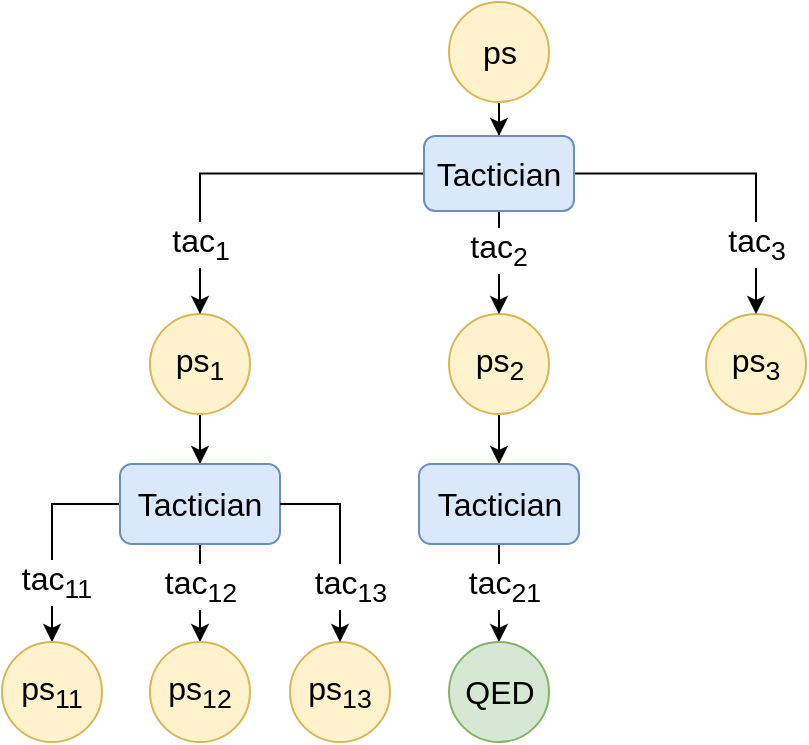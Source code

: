 <mxfile version="27.2.0">
  <diagram name="Page-1" id="TVgFUilD2srGh-VepdHf">
    <mxGraphModel dx="938" dy="523" grid="1" gridSize="10" guides="1" tooltips="1" connect="1" arrows="1" fold="1" page="1" pageScale="1" pageWidth="827" pageHeight="1169" math="0" shadow="0">
      <root>
        <mxCell id="0" />
        <mxCell id="1" parent="0" />
        <mxCell id="p7lO5OYJ3wlESnmV-40V-10" style="edgeStyle=orthogonalEdgeStyle;rounded=0;orthogonalLoop=1;jettySize=auto;html=1;entryX=0.5;entryY=0;entryDx=0;entryDy=0;" parent="1" source="p7lO5OYJ3wlESnmV-40V-1" target="p7lO5OYJ3wlESnmV-40V-9" edge="1">
          <mxGeometry relative="1" as="geometry" />
        </mxCell>
        <mxCell id="p7lO5OYJ3wlESnmV-40V-1" value="&lt;font style=&quot;font-size: 16px;&quot;&gt;ps&lt;/font&gt;" style="ellipse;whiteSpace=wrap;html=1;aspect=fixed;fillColor=#fff2cc;strokeColor=#d6b656;" parent="1" vertex="1">
          <mxGeometry x="259.5" y="9" width="50" height="50" as="geometry" />
        </mxCell>
        <mxCell id="0Ud-b7ITfNYMbjHYwRo5-2" style="edgeStyle=orthogonalEdgeStyle;rounded=0;orthogonalLoop=1;jettySize=auto;html=1;entryX=0.5;entryY=0;entryDx=0;entryDy=0;" parent="1" source="p7lO5OYJ3wlESnmV-40V-2" target="0Ud-b7ITfNYMbjHYwRo5-1" edge="1">
          <mxGeometry relative="1" as="geometry" />
        </mxCell>
        <mxCell id="p7lO5OYJ3wlESnmV-40V-2" value="&lt;font style=&quot;font-size: 16px;&quot;&gt;ps&lt;sub&gt;1&lt;/sub&gt;&lt;/font&gt;" style="ellipse;whiteSpace=wrap;html=1;aspect=fixed;fillColor=#fff2cc;strokeColor=#d6b656;" parent="1" vertex="1">
          <mxGeometry x="110" y="165" width="50" height="50" as="geometry" />
        </mxCell>
        <mxCell id="0Ud-b7ITfNYMbjHYwRo5-4" style="edgeStyle=orthogonalEdgeStyle;rounded=0;orthogonalLoop=1;jettySize=auto;html=1;entryX=0.5;entryY=0;entryDx=0;entryDy=0;" parent="1" source="p7lO5OYJ3wlESnmV-40V-4" target="0Ud-b7ITfNYMbjHYwRo5-3" edge="1">
          <mxGeometry relative="1" as="geometry" />
        </mxCell>
        <mxCell id="p7lO5OYJ3wlESnmV-40V-4" value="&lt;font style=&quot;font-size: 16px;&quot;&gt;ps&lt;sub&gt;2&lt;/sub&gt;&lt;/font&gt;" style="ellipse;whiteSpace=wrap;html=1;aspect=fixed;fillColor=#fff2cc;strokeColor=#d6b656;" parent="1" vertex="1">
          <mxGeometry x="259.5" y="165" width="50" height="50" as="geometry" />
        </mxCell>
        <mxCell id="p7lO5OYJ3wlESnmV-40V-7" value="&lt;font style=&quot;font-size: 16px;&quot;&gt;ps&lt;sub&gt;3&lt;/sub&gt;&lt;/font&gt;" style="ellipse;whiteSpace=wrap;html=1;aspect=fixed;fillColor=#fff2cc;strokeColor=#d6b656;" parent="1" vertex="1">
          <mxGeometry x="388" y="165" width="50" height="50" as="geometry" />
        </mxCell>
        <mxCell id="p7lO5OYJ3wlESnmV-40V-11" style="edgeStyle=orthogonalEdgeStyle;rounded=0;orthogonalLoop=1;jettySize=auto;html=1;entryX=0.5;entryY=0;entryDx=0;entryDy=0;" parent="1" source="p7lO5OYJ3wlESnmV-40V-9" target="p7lO5OYJ3wlESnmV-40V-2" edge="1">
          <mxGeometry relative="1" as="geometry" />
        </mxCell>
        <mxCell id="p7lO5OYJ3wlESnmV-40V-12" style="edgeStyle=orthogonalEdgeStyle;rounded=0;orthogonalLoop=1;jettySize=auto;html=1;entryX=0.5;entryY=0;entryDx=0;entryDy=0;" parent="1" source="p7lO5OYJ3wlESnmV-40V-9" target="p7lO5OYJ3wlESnmV-40V-4" edge="1">
          <mxGeometry relative="1" as="geometry" />
        </mxCell>
        <mxCell id="aG5opZiv_QzteZxA0G49-4" value="tac&lt;sub&gt;2&lt;/sub&gt;" style="edgeLabel;html=1;align=center;verticalAlign=middle;resizable=0;points=[];fontSize=16;" vertex="1" connectable="0" parent="p7lO5OYJ3wlESnmV-40V-12">
          <mxGeometry x="-0.261" y="-1" relative="1" as="geometry">
            <mxPoint as="offset" />
          </mxGeometry>
        </mxCell>
        <mxCell id="p7lO5OYJ3wlESnmV-40V-13" style="edgeStyle=orthogonalEdgeStyle;rounded=0;orthogonalLoop=1;jettySize=auto;html=1;exitX=1;exitY=0.5;exitDx=0;exitDy=0;entryX=0.5;entryY=0;entryDx=0;entryDy=0;" parent="1" source="p7lO5OYJ3wlESnmV-40V-9" target="p7lO5OYJ3wlESnmV-40V-7" edge="1">
          <mxGeometry relative="1" as="geometry" />
        </mxCell>
        <mxCell id="aG5opZiv_QzteZxA0G49-5" value="&lt;font style=&quot;font-size: 16px;&quot;&gt;tac&lt;sub style=&quot;&quot;&gt;3&lt;/sub&gt;&lt;/font&gt;" style="edgeLabel;html=1;align=center;verticalAlign=middle;resizable=0;points=[];" vertex="1" connectable="0" parent="p7lO5OYJ3wlESnmV-40V-13">
          <mxGeometry x="0.351" y="-2" relative="1" as="geometry">
            <mxPoint x="2" y="17" as="offset" />
          </mxGeometry>
        </mxCell>
        <mxCell id="p7lO5OYJ3wlESnmV-40V-9" value="&lt;font style=&quot;font-size: 16px;&quot;&gt;Tactician&lt;/font&gt;" style="rounded=1;whiteSpace=wrap;html=1;fillColor=#dae8fc;strokeColor=#6c8ebf;" parent="1" vertex="1">
          <mxGeometry x="247" y="76" width="75" height="37.5" as="geometry" />
        </mxCell>
        <mxCell id="0Ud-b7ITfNYMbjHYwRo5-9" style="edgeStyle=orthogonalEdgeStyle;rounded=0;orthogonalLoop=1;jettySize=auto;html=1;" parent="1" source="0Ud-b7ITfNYMbjHYwRo5-1" target="0Ud-b7ITfNYMbjHYwRo5-7" edge="1">
          <mxGeometry relative="1" as="geometry" />
        </mxCell>
        <mxCell id="0Ud-b7ITfNYMbjHYwRo5-10" style="edgeStyle=orthogonalEdgeStyle;rounded=0;orthogonalLoop=1;jettySize=auto;html=1;" parent="1" source="0Ud-b7ITfNYMbjHYwRo5-1" target="0Ud-b7ITfNYMbjHYwRo5-5" edge="1">
          <mxGeometry relative="1" as="geometry" />
        </mxCell>
        <mxCell id="0Ud-b7ITfNYMbjHYwRo5-1" value="&lt;font style=&quot;font-size: 16px;&quot;&gt;Tactician&lt;/font&gt;" style="rounded=1;whiteSpace=wrap;html=1;fillColor=#dae8fc;strokeColor=#6c8ebf;" parent="1" vertex="1">
          <mxGeometry x="95" y="240" width="80" height="40" as="geometry" />
        </mxCell>
        <mxCell id="0Ud-b7ITfNYMbjHYwRo5-13" style="edgeStyle=orthogonalEdgeStyle;rounded=0;orthogonalLoop=1;jettySize=auto;html=1;entryX=0.5;entryY=0;entryDx=0;entryDy=0;" parent="1" source="0Ud-b7ITfNYMbjHYwRo5-3" target="0Ud-b7ITfNYMbjHYwRo5-12" edge="1">
          <mxGeometry relative="1" as="geometry" />
        </mxCell>
        <mxCell id="0Ud-b7ITfNYMbjHYwRo5-3" value="&lt;font style=&quot;font-size: 16px;&quot;&gt;Tactician&lt;/font&gt;" style="rounded=1;whiteSpace=wrap;html=1;fillColor=#dae8fc;strokeColor=#6c8ebf;" parent="1" vertex="1">
          <mxGeometry x="244.5" y="240" width="80" height="40" as="geometry" />
        </mxCell>
        <mxCell id="0Ud-b7ITfNYMbjHYwRo5-5" value="&lt;font style=&quot;font-size: 16px;&quot;&gt;ps&lt;sub&gt;11&lt;/sub&gt;&lt;/font&gt;" style="ellipse;whiteSpace=wrap;html=1;aspect=fixed;fillColor=#fff2cc;strokeColor=#d6b656;" parent="1" vertex="1">
          <mxGeometry x="36" y="329" width="50" height="50" as="geometry" />
        </mxCell>
        <mxCell id="0Ud-b7ITfNYMbjHYwRo5-7" value="&lt;font style=&quot;font-size: 16px;&quot;&gt;ps&lt;sub&gt;12&lt;/sub&gt;&lt;/font&gt;" style="ellipse;whiteSpace=wrap;html=1;aspect=fixed;fillColor=#fff2cc;strokeColor=#d6b656;" parent="1" vertex="1">
          <mxGeometry x="110" y="329" width="50" height="50" as="geometry" />
        </mxCell>
        <mxCell id="0Ud-b7ITfNYMbjHYwRo5-8" value="&lt;font style=&quot;font-size: 16px;&quot;&gt;ps&lt;sub&gt;13&lt;/sub&gt;&lt;/font&gt;" style="ellipse;whiteSpace=wrap;html=1;aspect=fixed;fillColor=#fff2cc;strokeColor=#d6b656;" parent="1" vertex="1">
          <mxGeometry x="180" y="329" width="50" height="50" as="geometry" />
        </mxCell>
        <mxCell id="0Ud-b7ITfNYMbjHYwRo5-11" style="edgeStyle=orthogonalEdgeStyle;rounded=0;orthogonalLoop=1;jettySize=auto;html=1;entryX=0.5;entryY=0;entryDx=0;entryDy=0;" parent="1" source="0Ud-b7ITfNYMbjHYwRo5-1" target="0Ud-b7ITfNYMbjHYwRo5-8" edge="1">
          <mxGeometry relative="1" as="geometry" />
        </mxCell>
        <mxCell id="0Ud-b7ITfNYMbjHYwRo5-12" value="&lt;span style=&quot;font-size: 16px;&quot;&gt;QED&lt;/span&gt;" style="ellipse;whiteSpace=wrap;html=1;aspect=fixed;fillColor=#d5e8d4;strokeColor=#82b366;" parent="1" vertex="1">
          <mxGeometry x="259.5" y="329" width="50" height="50" as="geometry" />
        </mxCell>
        <mxCell id="aG5opZiv_QzteZxA0G49-7" value="tac&lt;sub&gt;1&lt;/sub&gt;" style="edgeLabel;html=1;align=center;verticalAlign=middle;resizable=0;points=[];fontSize=16;" vertex="1" connectable="0" parent="1">
          <mxGeometry x="135" y="130" as="geometry" />
        </mxCell>
        <mxCell id="aG5opZiv_QzteZxA0G49-8" value="tac&lt;sub&gt;11&lt;/sub&gt;" style="edgeLabel;html=1;align=center;verticalAlign=middle;resizable=0;points=[];fontSize=16;" vertex="1" connectable="0" parent="1">
          <mxGeometry x="80" y="310" as="geometry">
            <mxPoint x="-17" y="-11" as="offset" />
          </mxGeometry>
        </mxCell>
        <mxCell id="aG5opZiv_QzteZxA0G49-9" value="tac&lt;sub&gt;12&lt;/sub&gt;" style="edgeLabel;html=1;align=center;verticalAlign=middle;resizable=0;points=[];fontSize=16;" vertex="1" connectable="0" parent="1">
          <mxGeometry x="135" y="301" as="geometry" />
        </mxCell>
        <mxCell id="aG5opZiv_QzteZxA0G49-11" value="tac&lt;sub&gt;13&lt;/sub&gt;" style="edgeLabel;html=1;align=center;verticalAlign=middle;resizable=0;points=[];fontSize=16;" vertex="1" connectable="0" parent="1">
          <mxGeometry x="210" y="301" as="geometry" />
        </mxCell>
        <mxCell id="aG5opZiv_QzteZxA0G49-12" value="tac&lt;sub&gt;21&lt;/sub&gt;" style="edgeLabel;html=1;align=center;verticalAlign=middle;resizable=0;points=[];fontSize=16;" vertex="1" connectable="0" parent="1">
          <mxGeometry x="306.5" y="310" as="geometry">
            <mxPoint x="-20" y="-9" as="offset" />
          </mxGeometry>
        </mxCell>
      </root>
    </mxGraphModel>
  </diagram>
</mxfile>
